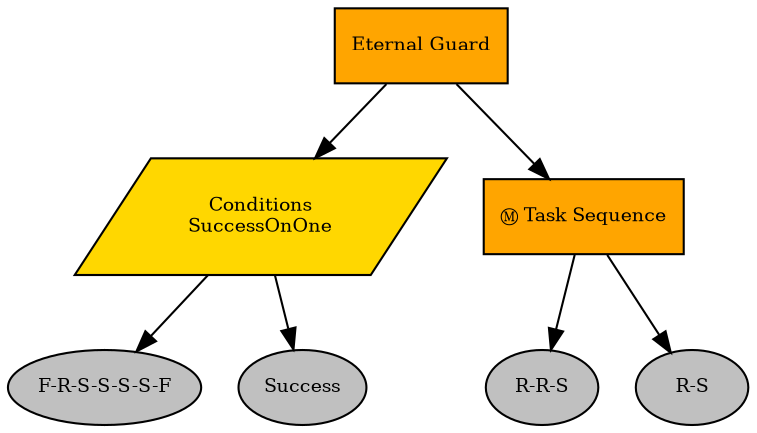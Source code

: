 digraph pastafarianism {
ordering=out;
graph [fontname="times-roman"];
node [fontname="times-roman"];
edge [fontname="times-roman"];
"Eternal Guard" [fillcolor=orange, fontcolor=black, fontsize=9, label="Eternal Guard", shape=box, style=filled];
Conditions [fillcolor=gold, fontcolor=black, fontsize=9, label="Conditions\nSuccessOnOne", shape=parallelogram, style=filled];
"Eternal Guard" -> Conditions;
"F-R-S-S-S-S-F" [fillcolor=gray, fontcolor=black, fontsize=9, label="F-R-S-S-S-S-F", shape=ellipse, style=filled];
Conditions -> "F-R-S-S-S-S-F";
Success [fillcolor=gray, fontcolor=black, fontsize=9, label=Success, shape=ellipse, style=filled];
Conditions -> Success;
"Task Sequence" [fillcolor=orange, fontcolor=black, fontsize=9, label="Ⓜ Task Sequence", shape=box, style=filled];
"Eternal Guard" -> "Task Sequence";
"R-R-S" [fillcolor=gray, fontcolor=black, fontsize=9, label="R-R-S", shape=ellipse, style=filled];
"Task Sequence" -> "R-R-S";
"R-S" [fillcolor=gray, fontcolor=black, fontsize=9, label="R-S", shape=ellipse, style=filled];
"Task Sequence" -> "R-S";
}
